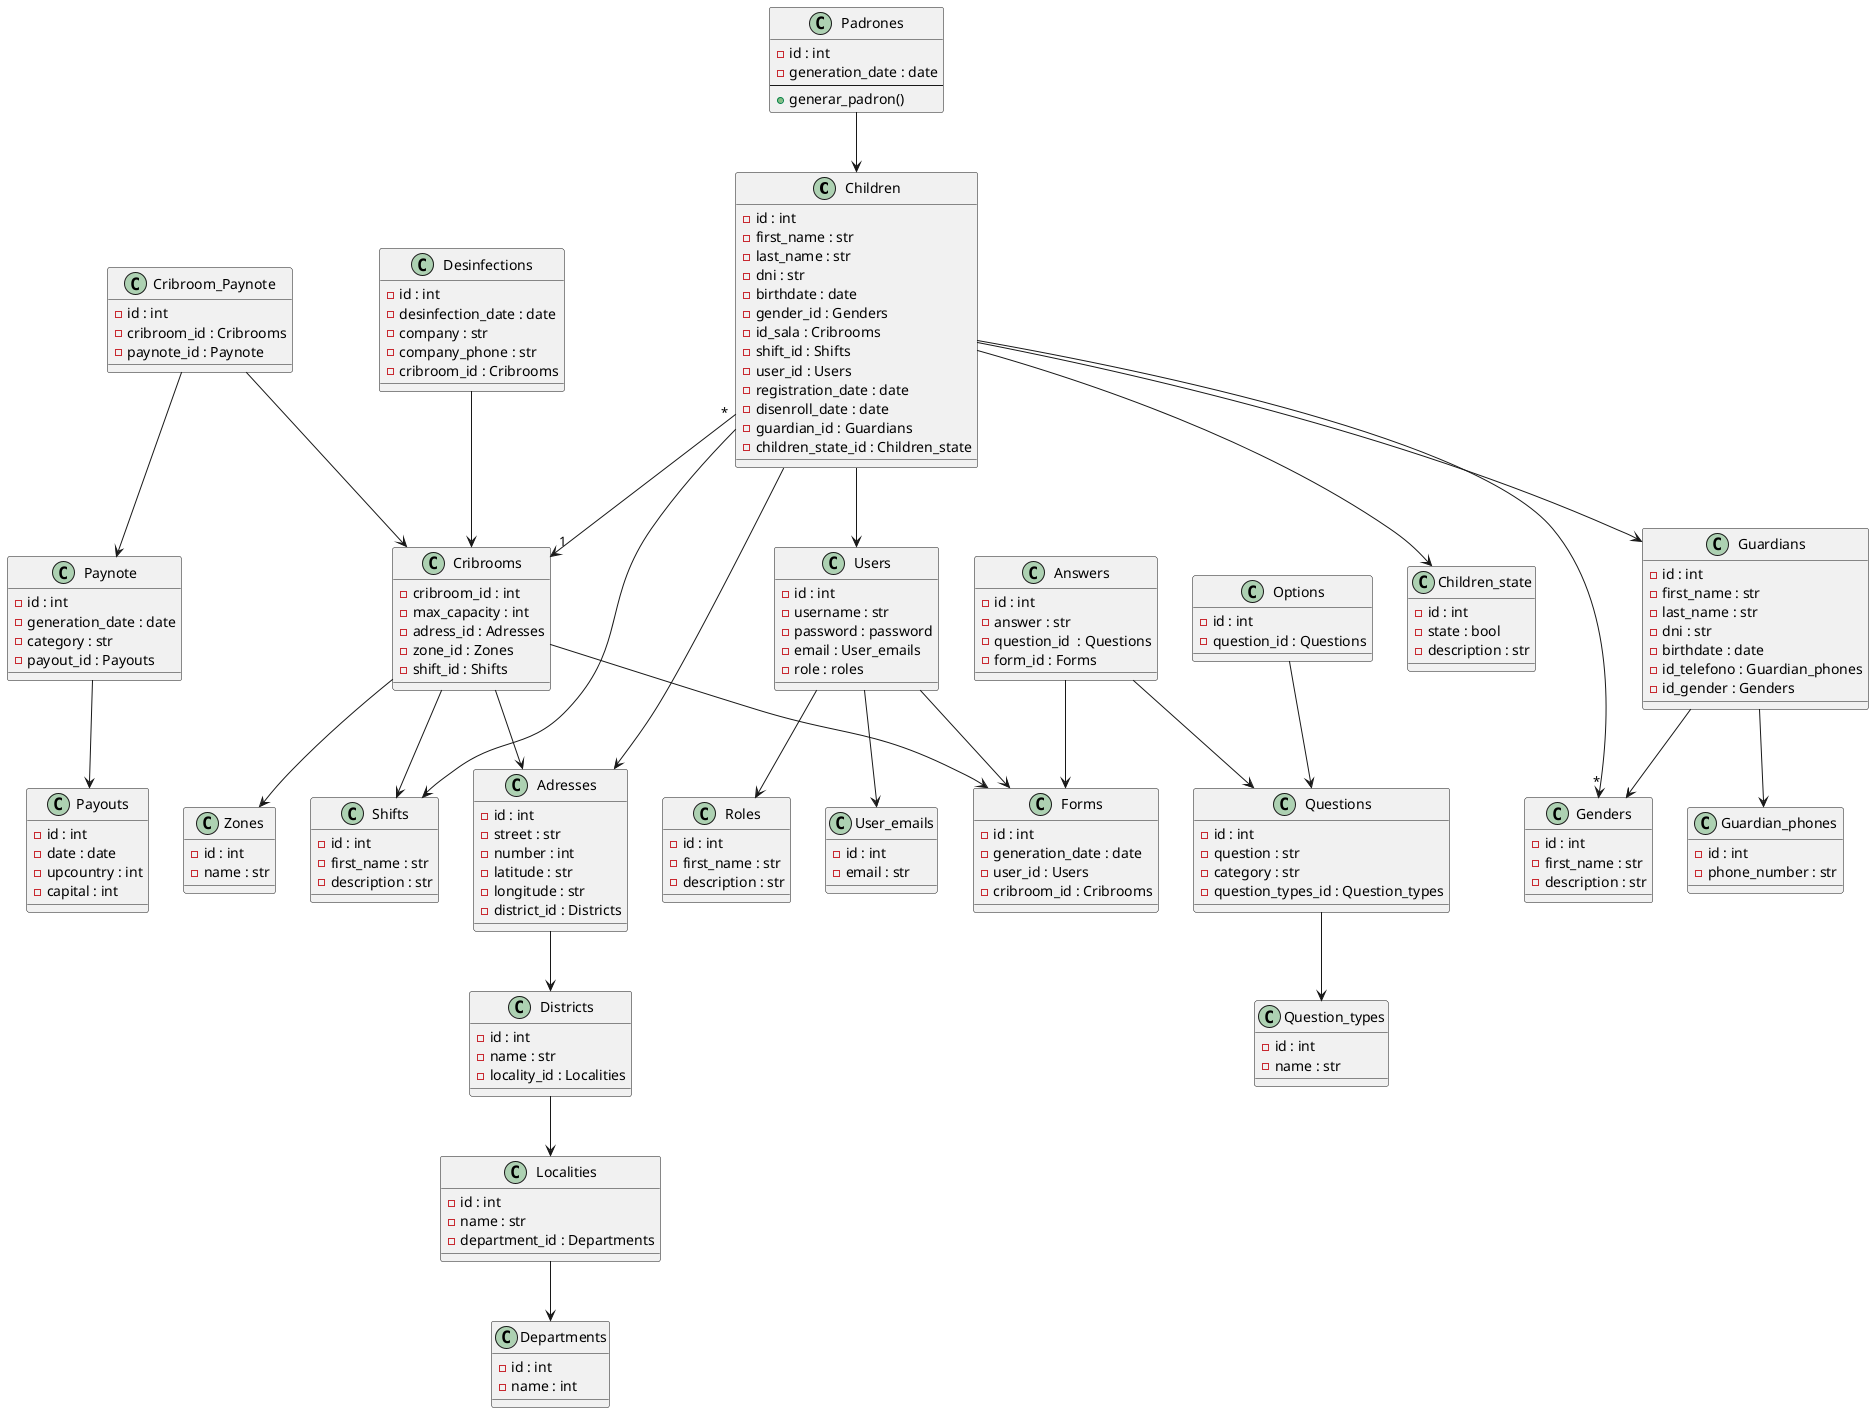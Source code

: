 @startuml Project_Diagram

class Children {
    -id : int
    -first_name : str
    -last_name : str
    -dni : str
    -birthdate : date
    -gender_id : Genders
    -id_sala : Cribrooms
    -shift_id : Shifts
    -user_id : Users
    -registration_date : date
    -disenroll_date : date
    -guardian_id : Guardians
    -children_state_id : Children_state
}

class Users {
    -id : int
    -username : str
    -password : password
    -email : User_emails
    -role : roles
}

class Cribrooms {
    -cribroom_id : int
    -max_capacity : int
    -adress_id : Adresses
    -zone_id : Zones
    -shift_id : Shifts
} 

class Zones {
    -id : int
    -name : str
}

class Guardians {
    -id : int
    -first_name : str
    -last_name : str
    -dni : str 
    -birthdate : date
    -id_telefono : Guardian_phones
    -id_gender : Genders
}

class Shifts {
    -id : int
    -first_name : str
    -description : str
}

class Genders {
    -id : int
    -first_name : str
    -description : str
}

class Roles {
    -id : int
    -first_name : str
    -description : str
}

class Guardian_phones {
    -id : int
    -phone_number : str
}

class User_emails {
    -id : int
    -email : str
}

class Desinfections {
    -id : int
    -desinfection_date : date
    -company : str
    -company_phone : str
    -cribroom_id : Cribrooms
}

class Adresses {
    -id : int
    -street : str
    -number : int
    -latitude : str
    -longitude : str
    -district_id : Districts
}

class Districts {
    -id : int
    -name : str
    -locality_id : Localities
}

class Localities {
    -id : int
    -name : str
    -department_id : Departments
}

class Departments {
    -id : int
    -name : int
}

class Padrones {
    -id : int
    -generation_date : date
    --
    +generar_padron()
}

class Questions {
    -id : int
    -question : str
    -category : str
    -question_types_id : Question_types
}

class Question_types {
    -id : int
    -name : str
}

class Options {
    -id : int
    -question_id : Questions
}

class Answers {
    -id : int
    -answer : str
    -question_id  : Questions
    -form_id : Forms
}

class Forms {
    -id : int
    -generation_date : date
    -user_id : Users
    -cribroom_id : Cribrooms
}

class Payouts {
    -id : int
    -date : date
    -upcountry : int
    -capital : int
}

class Paynote {
    -id : int
    -generation_date : date
    -category : str
    -payout_id : Payouts
}

class Cribroom_Paynote {
    -id : int
    -cribroom_id : Cribrooms
    -paynote_id : Paynote
}

class Children_state {
    -id : int
    -state : bool
    -description : str
}


Padrones --> Children
Children "*"-->"1" Cribrooms
Children -->"*" Genders
Children --> Guardians
Children --> Shifts
Children --> Users
Children --> Adresses
Children --> Children_state
Guardians --> Guardian_phones
Users --> Roles
Users --> User_emails
Cribrooms --> Zones
Desinfections --> Cribrooms
Cribrooms --> Shifts
Cribrooms --> Adresses
Guardians --> Genders
Adresses --> Districts
Districts --> Localities
Localities --> Departments
Options --> Questions
Questions --> Question_types
Answers --> Questions
Answers --> Forms
Users --> Forms
Cribrooms --> Forms
Cribroom_Paynote --> Cribrooms
Cribroom_Paynote --> Paynote
Paynote --> Payouts
@enduml
